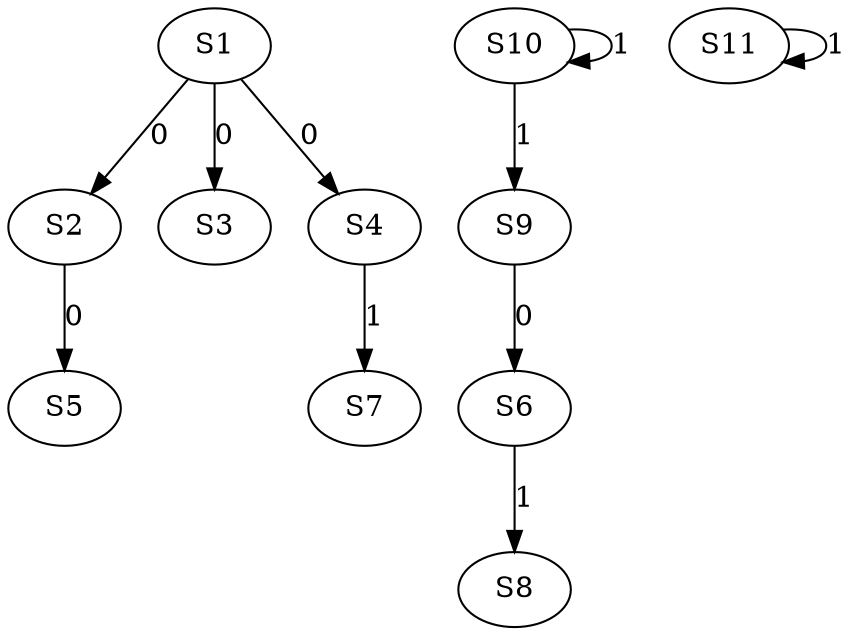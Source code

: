 strict digraph {
	S1 -> S2 [ label = 0 ];
	S1 -> S3 [ label = 0 ];
	S1 -> S4 [ label = 0 ];
	S2 -> S5 [ label = 0 ];
	S9 -> S6 [ label = 0 ];
	S4 -> S7 [ label = 1 ];
	S6 -> S8 [ label = 1 ];
	S10 -> S9 [ label = 1 ];
	S10 -> S10 [ label = 1 ];
	S11 -> S11 [ label = 1 ];
}
